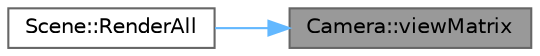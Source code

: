 digraph "Camera::viewMatrix"
{
 // LATEX_PDF_SIZE
  bgcolor="transparent";
  edge [fontname=Helvetica,fontsize=10,labelfontname=Helvetica,labelfontsize=10];
  node [fontname=Helvetica,fontsize=10,shape=box,height=0.2,width=0.4];
  rankdir="RL";
  Node1 [label="Camera::viewMatrix",height=0.2,width=0.4,color="gray40", fillcolor="grey60", style="filled", fontcolor="black",tooltip="Uses glm::lookAt to build a view matrix from cameraTransform"];
  Node1 -> Node2 [dir="back",color="steelblue1",style="solid"];
  Node2 [label="Scene::RenderAll",height=0.2,width=0.4,color="grey40", fillcolor="white", style="filled",URL="$class_scene.html#af1231c8f794238d9fb79e5f413e0108f",tooltip="Draw all gameObjects using cameras[0] as a camera, accounting for all lights"];
}
